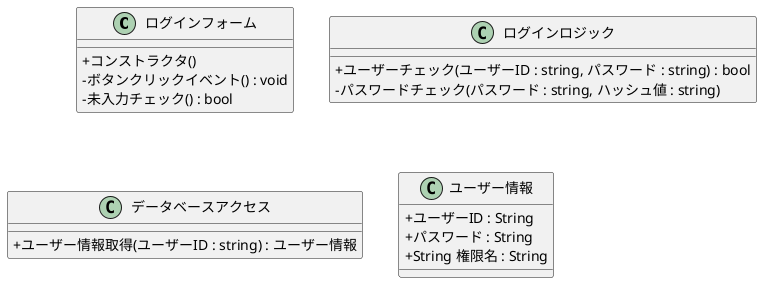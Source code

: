 @startuml
skinparam classAttributeIconSize 0
class ログインフォーム {
  + コンストラクタ()
  - ボタンクリックイベント() : void
  - 未入力チェック() : bool
}

class ログインロジック {
   + ユーザーチェック(ユーザーID : string, パスワード : string) : bool
   - パスワードチェック(パスワード : string, ハッシュ値 : string)
}

class データベースアクセス {
   + ユーザー情報取得(ユーザーID : string) : ユーザー情報
}

class ユーザー情報 {
   + ユーザーID : String
   + パスワード : String
   + String 権限名 : String
}
@enduml
